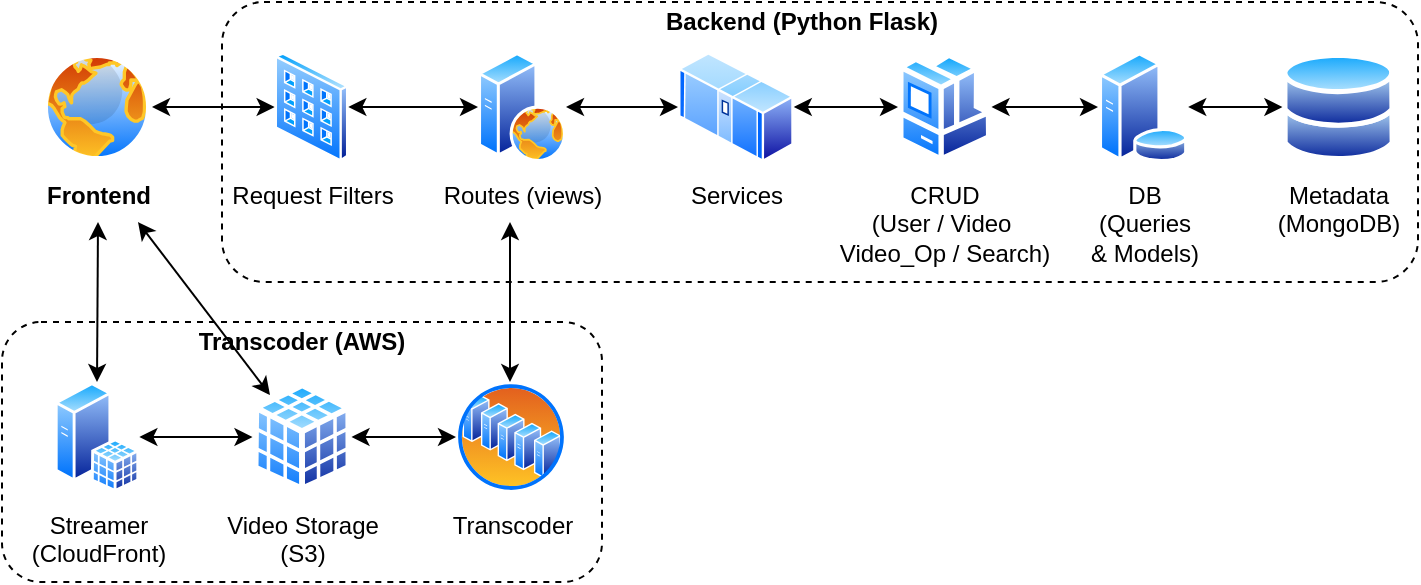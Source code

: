 <mxfile version="13.10.8" type="device"><diagram id="o--mU5mQfcXNy7LQhRMz" name="Page-1"><mxGraphModel dx="887" dy="591" grid="1" gridSize="10" guides="1" tooltips="1" connect="1" arrows="1" fold="1" page="1" pageScale="1" pageWidth="50" pageHeight="160" math="0" shadow="0"><root><mxCell id="0"/><mxCell id="1" parent="0"/><mxCell id="-stJcvOmzloMTfngV_yG-1" value="DB&lt;br&gt;(Queries&lt;br&gt;&amp;amp; Models)" style="aspect=fixed;perimeter=ellipsePerimeter;html=1;align=center;shadow=0;dashed=0;spacingTop=3;image;image=img/lib/active_directory/database_server.svg;" parent="1" vertex="1"><mxGeometry x="518" y="45" width="45.1" height="55" as="geometry"/></mxCell><mxCell id="-stJcvOmzloMTfngV_yG-4" value="Metadata&lt;br&gt;(MongoDB)" style="aspect=fixed;perimeter=ellipsePerimeter;html=1;align=center;shadow=0;dashed=0;spacingTop=3;image;image=img/lib/active_directory/databases.svg;" parent="1" vertex="1"><mxGeometry x="610.2" y="45" width="56.12" height="55" as="geometry"/></mxCell><mxCell id="-stJcvOmzloMTfngV_yG-5" value="Services" style="aspect=fixed;perimeter=ellipsePerimeter;html=1;align=center;shadow=0;dashed=0;spacingTop=3;image;image=img/lib/active_directory/mainframe.svg;" parent="1" vertex="1"><mxGeometry x="308" y="45" width="57.89" height="55" as="geometry"/></mxCell><mxCell id="-stJcvOmzloMTfngV_yG-21" style="edgeStyle=orthogonalEdgeStyle;rounded=0;orthogonalLoop=1;jettySize=auto;html=1;exitX=1;exitY=0.5;exitDx=0;exitDy=0;startArrow=classic;startFill=1;" parent="1" source="-stJcvOmzloMTfngV_yG-6" target="-stJcvOmzloMTfngV_yG-10" edge="1"><mxGeometry relative="1" as="geometry"/></mxCell><mxCell id="-stJcvOmzloMTfngV_yG-6" value="Frontend" style="aspect=fixed;perimeter=ellipsePerimeter;html=1;align=center;shadow=0;dashed=0;spacingTop=3;image;image=img/lib/active_directory/internet_globe.svg;fontStyle=1" parent="1" vertex="1"><mxGeometry x="-10" y="45" width="55" height="55" as="geometry"/></mxCell><mxCell id="-stJcvOmzloMTfngV_yG-7" value="Routes (views)" style="aspect=fixed;perimeter=ellipsePerimeter;html=1;align=center;shadow=0;dashed=0;spacingTop=3;image;image=img/lib/active_directory/web_server.svg;" parent="1" vertex="1"><mxGeometry x="208" y="45" width="44" height="55" as="geometry"/></mxCell><mxCell id="-stJcvOmzloMTfngV_yG-8" value="CRUD&lt;br&gt;(User / Video&amp;nbsp;&lt;br&gt;Video_Op / Search)" style="aspect=fixed;perimeter=ellipsePerimeter;html=1;align=center;shadow=0;dashed=0;spacingTop=3;image;image=img/lib/active_directory/workstation_client.svg;" parent="1" vertex="1"><mxGeometry x="418" y="45" width="46.75" height="55" as="geometry"/></mxCell><mxCell id="-stJcvOmzloMTfngV_yG-10" value="Request Filters" style="aspect=fixed;perimeter=ellipsePerimeter;html=1;align=center;shadow=0;dashed=0;spacingTop=3;image;image=img/lib/active_directory/input_output_filter.svg;" parent="1" vertex="1"><mxGeometry x="106.32" y="45" width="36.85" height="55" as="geometry"/></mxCell><mxCell id="-stJcvOmzloMTfngV_yG-13" value="Transcoder" style="aspect=fixed;perimeter=ellipsePerimeter;html=1;align=center;shadow=0;dashed=0;spacingTop=3;image;image=img/lib/active_directory/server_farm.svg;" parent="1" vertex="1"><mxGeometry x="197" y="210" width="55" height="55" as="geometry"/></mxCell><mxCell id="-stJcvOmzloMTfngV_yG-14" value="Streamer&lt;br&gt;(CloudFront)" style="aspect=fixed;perimeter=ellipsePerimeter;html=1;align=center;shadow=0;dashed=0;spacingTop=3;image;image=img/lib/active_directory/sql_server.svg;" parent="1" vertex="1"><mxGeometry x="-3.67" y="210" width="42.35" height="55" as="geometry"/></mxCell><mxCell id="-stJcvOmzloMTfngV_yG-15" value="Video Storage&lt;br&gt;(S3)" style="aspect=fixed;perimeter=ellipsePerimeter;html=1;align=center;shadow=0;dashed=0;spacingTop=3;image;image=img/lib/active_directory/database_cube.svg;" parent="1" vertex="1"><mxGeometry x="95.25" y="210" width="49.5" height="55" as="geometry"/></mxCell><mxCell id="-stJcvOmzloMTfngV_yG-18" value="" style="endArrow=classic;startArrow=classic;html=1;" parent="1" source="-stJcvOmzloMTfngV_yG-13" target="-stJcvOmzloMTfngV_yG-15" edge="1"><mxGeometry width="50" height="50" relative="1" as="geometry"><mxPoint x="378" y="310" as="sourcePoint"/><mxPoint x="428" y="260" as="targetPoint"/></mxGeometry></mxCell><mxCell id="-stJcvOmzloMTfngV_yG-20" value="" style="endArrow=classic;startArrow=classic;html=1;" parent="1" source="-stJcvOmzloMTfngV_yG-15" target="-stJcvOmzloMTfngV_yG-14" edge="1"><mxGeometry width="50" height="50" relative="1" as="geometry"><mxPoint x="378" y="310" as="sourcePoint"/><mxPoint x="428" y="260" as="targetPoint"/></mxGeometry></mxCell><mxCell id="-stJcvOmzloMTfngV_yG-22" style="edgeStyle=orthogonalEdgeStyle;rounded=0;orthogonalLoop=1;jettySize=auto;html=1;startArrow=classic;startFill=1;entryX=0;entryY=0.5;entryDx=0;entryDy=0;exitX=1;exitY=0.5;exitDx=0;exitDy=0;" parent="1" source="-stJcvOmzloMTfngV_yG-10" target="-stJcvOmzloMTfngV_yG-7" edge="1"><mxGeometry relative="1" as="geometry"><mxPoint x="140" y="73" as="sourcePoint"/><mxPoint x="100" y="82.5" as="targetPoint"/></mxGeometry></mxCell><mxCell id="-stJcvOmzloMTfngV_yG-23" style="edgeStyle=orthogonalEdgeStyle;rounded=0;orthogonalLoop=1;jettySize=auto;html=1;startArrow=classic;startFill=1;entryX=0;entryY=0.5;entryDx=0;entryDy=0;" parent="1" source="-stJcvOmzloMTfngV_yG-7" target="-stJcvOmzloMTfngV_yG-5" edge="1"><mxGeometry relative="1" as="geometry"><mxPoint x="136.85" y="82.5" as="sourcePoint"/><mxPoint x="190" y="82.5" as="targetPoint"/></mxGeometry></mxCell><mxCell id="-stJcvOmzloMTfngV_yG-28" value="" style="endArrow=classic;startArrow=classic;html=1;" parent="1" edge="1" target="-stJcvOmzloMTfngV_yG-15"><mxGeometry width="50" height="50" relative="1" as="geometry"><mxPoint x="38" y="130" as="sourcePoint"/><mxPoint x="104" y="211" as="targetPoint"/></mxGeometry></mxCell><mxCell id="-stJcvOmzloMTfngV_yG-30" value="" style="endArrow=classic;startArrow=classic;html=1;" parent="1" target="-stJcvOmzloMTfngV_yG-8" edge="1" source="-stJcvOmzloMTfngV_yG-5"><mxGeometry width="50" height="50" relative="1" as="geometry"><mxPoint x="338" y="100" as="sourcePoint"/><mxPoint x="428" y="250" as="targetPoint"/></mxGeometry></mxCell><mxCell id="-stJcvOmzloMTfngV_yG-31" value="" style="endArrow=classic;startArrow=classic;html=1;" parent="1" source="-stJcvOmzloMTfngV_yG-4" target="-stJcvOmzloMTfngV_yG-1" edge="1"><mxGeometry width="50" height="50" relative="1" as="geometry"><mxPoint x="350.2" y="175" as="sourcePoint"/><mxPoint x="425.684" y="100.198" as="targetPoint"/></mxGeometry></mxCell><mxCell id="-stJcvOmzloMTfngV_yG-32" value="" style="endArrow=classic;startArrow=classic;html=1;" parent="1" source="-stJcvOmzloMTfngV_yG-1" target="-stJcvOmzloMTfngV_yG-8" edge="1"><mxGeometry width="50" height="50" relative="1" as="geometry"><mxPoint x="360.2" y="185" as="sourcePoint"/><mxPoint x="435.684" y="110.198" as="targetPoint"/></mxGeometry></mxCell><mxCell id="vXmc2ef-Gx3ge4lvSRh3-2" value="" style="rounded=1;whiteSpace=wrap;html=1;fillColor=none;dashed=1;" vertex="1" parent="1"><mxGeometry x="80" y="20" width="598" height="140" as="geometry"/></mxCell><mxCell id="vXmc2ef-Gx3ge4lvSRh3-3" value="" style="endArrow=classic;startArrow=classic;html=1;exitX=0.5;exitY=0;exitDx=0;exitDy=0;" edge="1" parent="1" source="-stJcvOmzloMTfngV_yG-14"><mxGeometry width="50" height="50" relative="1" as="geometry"><mxPoint x="368" y="260" as="sourcePoint"/><mxPoint x="18" y="130" as="targetPoint"/></mxGeometry></mxCell><mxCell id="vXmc2ef-Gx3ge4lvSRh3-4" value="" style="endArrow=classic;startArrow=classic;html=1;" edge="1" parent="1"><mxGeometry width="50" height="50" relative="1" as="geometry"><mxPoint x="224" y="210" as="sourcePoint"/><mxPoint x="224" y="130" as="targetPoint"/></mxGeometry></mxCell><mxCell id="vXmc2ef-Gx3ge4lvSRh3-5" value="Backend (Python Flask)" style="text;html=1;strokeColor=none;fillColor=none;align=center;verticalAlign=middle;whiteSpace=wrap;rounded=0;dashed=1;fontStyle=1" vertex="1" parent="1"><mxGeometry x="290" y="20" width="160" height="20" as="geometry"/></mxCell><mxCell id="vXmc2ef-Gx3ge4lvSRh3-6" value="" style="rounded=1;whiteSpace=wrap;html=1;fillColor=none;dashed=1;" vertex="1" parent="1"><mxGeometry x="-30" y="180" width="300" height="130" as="geometry"/></mxCell><mxCell id="vXmc2ef-Gx3ge4lvSRh3-7" value="Transcoder (AWS)" style="text;html=1;strokeColor=none;fillColor=none;align=center;verticalAlign=middle;whiteSpace=wrap;rounded=0;dashed=1;fontStyle=1" vertex="1" parent="1"><mxGeometry x="40" y="180" width="160" height="20" as="geometry"/></mxCell></root></mxGraphModel></diagram></mxfile>